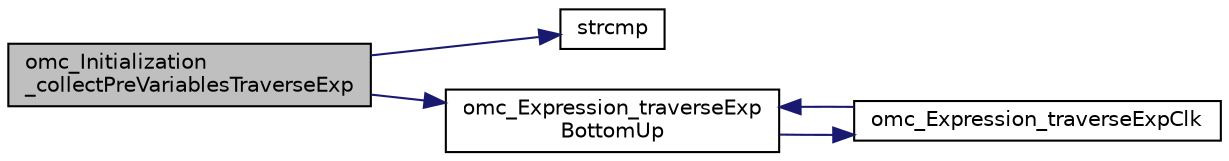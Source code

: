 digraph "omc_Initialization_collectPreVariablesTraverseExp"
{
  edge [fontname="Helvetica",fontsize="10",labelfontname="Helvetica",labelfontsize="10"];
  node [fontname="Helvetica",fontsize="10",shape=record];
  rankdir="LR";
  Node455 [label="omc_Initialization\l_collectPreVariablesTraverseExp",height=0.2,width=0.4,color="black", fillcolor="grey75", style="filled", fontcolor="black"];
  Node455 -> Node456 [color="midnightblue",fontsize="10",style="solid",fontname="Helvetica"];
  Node456 [label="strcmp",height=0.2,width=0.4,color="black", fillcolor="white", style="filled",URL="$db/d13/_c_vode_get_8m.html#ab022bbe018438998408fda94a327a547"];
  Node455 -> Node457 [color="midnightblue",fontsize="10",style="solid",fontname="Helvetica"];
  Node457 [label="omc_Expression_traverseExp\lBottomUp",height=0.2,width=0.4,color="black", fillcolor="white", style="filled",URL="$d1/d08/_expression_8c.html#aae2ed5a7c0c9b70b6c66638bc345357d"];
  Node457 -> Node458 [color="midnightblue",fontsize="10",style="solid",fontname="Helvetica"];
  Node458 [label="omc_Expression_traverseExpClk",height=0.2,width=0.4,color="black", fillcolor="white", style="filled",URL="$d1/d08/_expression_8c.html#add3db321c96f54919494182b71eb10c7"];
  Node458 -> Node457 [color="midnightblue",fontsize="10",style="solid",fontname="Helvetica"];
}
